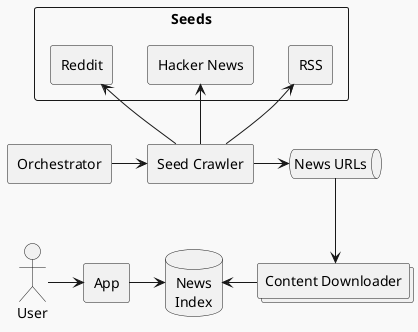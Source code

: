 @startuml crawler
skinparam monochrome true
skinparam backgroundColor #F9F9F9
skinparam defaultTextAlignment center

rectangle Orchestrator
rectangle SeedCrawler as "Seed Crawler"
rectangle Seeds as "Seeds" {
  rectangle Reddit
  rectangle HN as "Hacker News"
  rectangle RSS
}
queue QueueNews as "News URLs"
collections Downloader as "Content Downloader"
rectangle App
database Index as "News\nIndex"
actor User

Orchestrator -> SeedCrawler
SeedCrawler -up-> Reddit
SeedCrawler -up-> HN
SeedCrawler -up-> RSS
SeedCrawler -> QueueNews
QueueNews -down-> Downloader
Downloader -left-> Index
User -> App
App -> Index

@enduml
